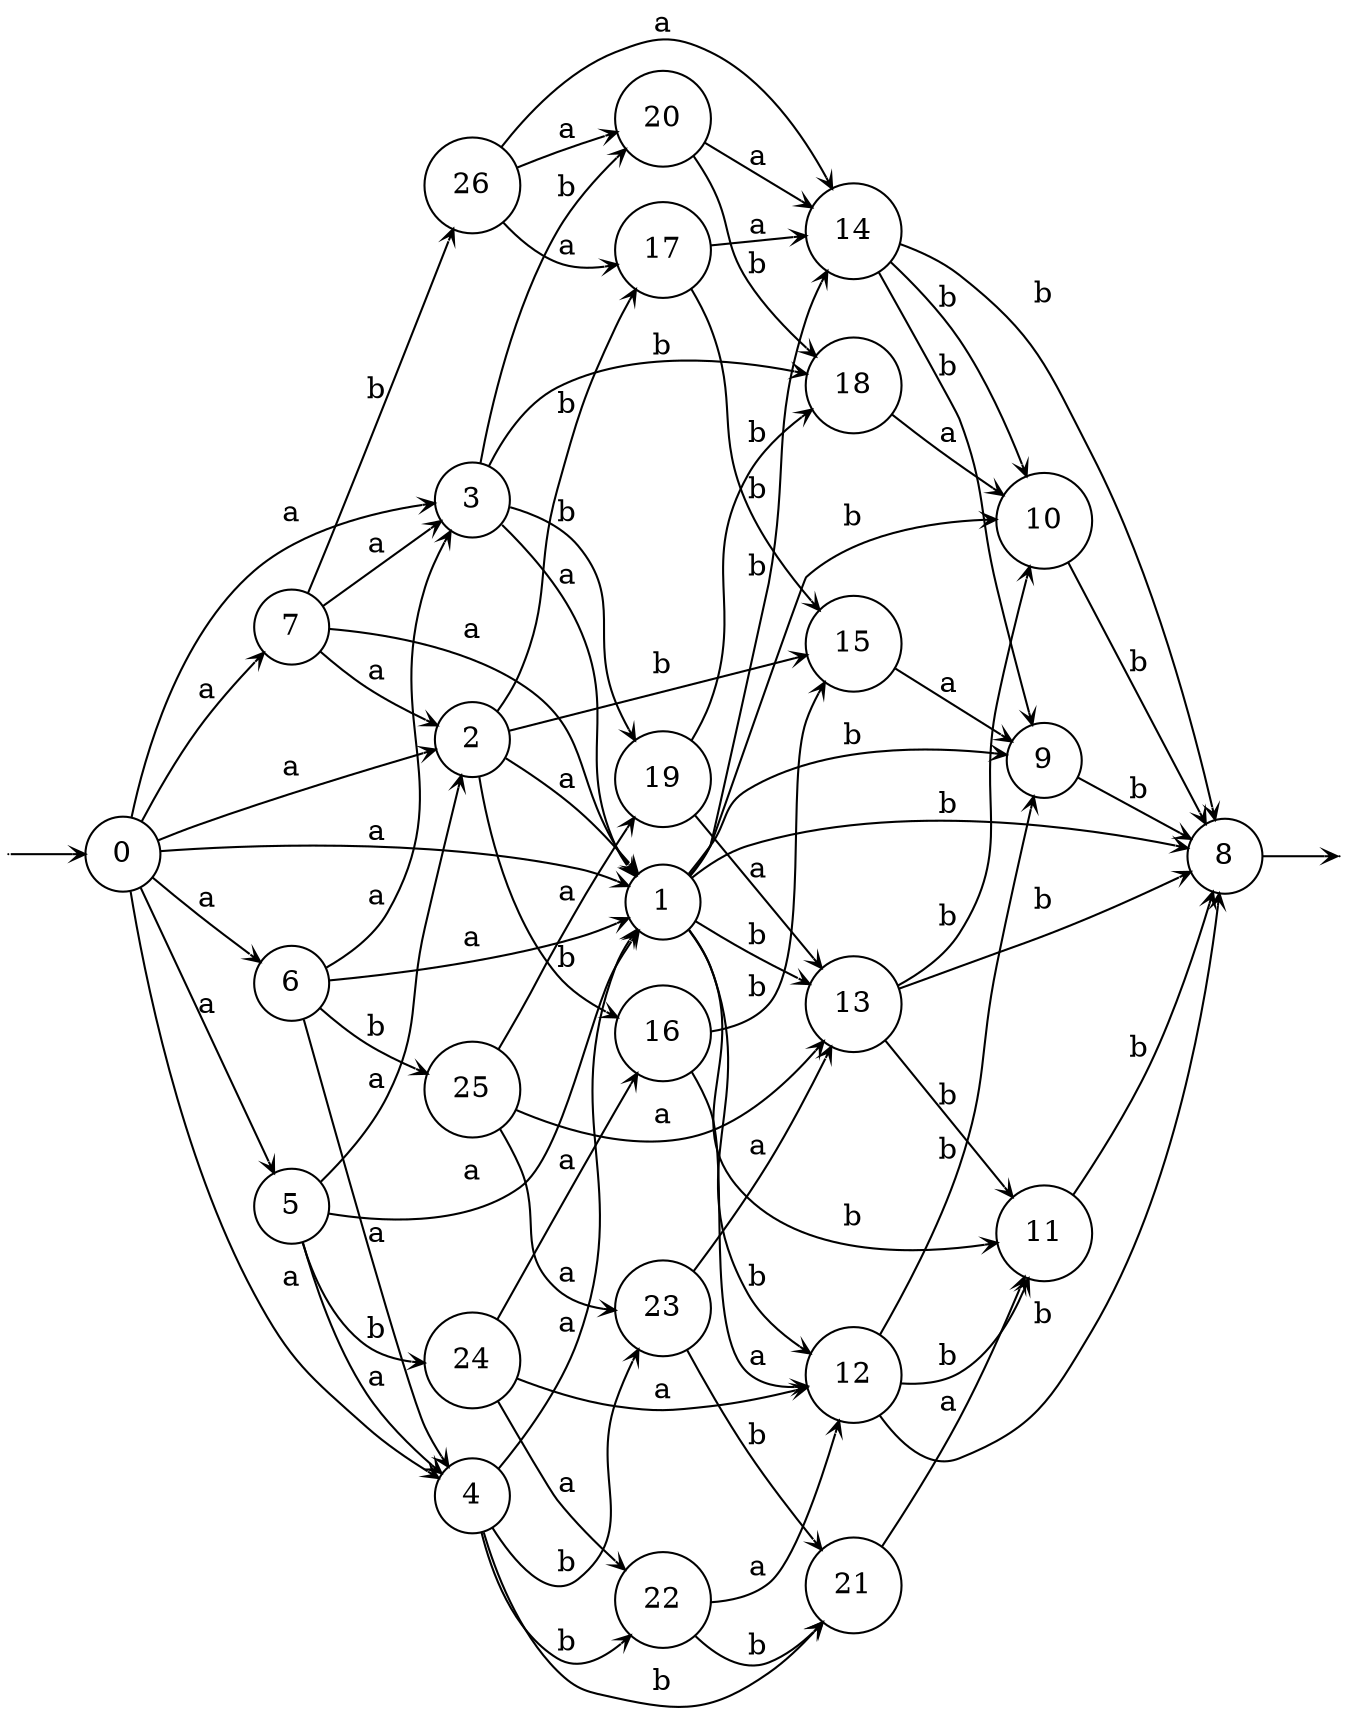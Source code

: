 digraph
{
  vcsn_context = "[ab]? → ℚ"
  rankdir = LR
  edge [arrowhead = vee, arrowsize = .6]
  {
    node [shape = point, width = 0]
    I0
    F8
  }
  {
    node [shape = circle, style = rounded, width = 0.5]
    0
    1
    2
    3
    4
    5
    6
    7
    8
    9
    10
    11
    12
    13
    14
    15
    16
    17
    18
    19
    20
    21
    22
    23
    24
    25
    26
  }
  I0 -> 0
  0 -> 1 [label = "a"]
  0 -> 2 [label = "a"]
  0 -> 3 [label = "a"]
  0 -> 4 [label = "a"]
  0 -> 5 [label = "a"]
  0 -> 6 [label = "a"]
  0 -> 7 [label = "a"]
  1 -> 8 [label = "b"]
  1 -> 9 [label = "b"]
  1 -> 10 [label = "b"]
  1 -> 11 [label = "b"]
  1 -> 12 [label = "b"]
  1 -> 13 [label = "b"]
  1 -> 14 [label = "b"]
  2 -> 1 [label = "a"]
  2 -> 15 [label = "b"]
  2 -> 16 [label = "b"]
  2 -> 17 [label = "b"]
  3 -> 1 [label = "a"]
  3 -> 18 [label = "b"]
  3 -> 19 [label = "b"]
  3 -> 20 [label = "b"]
  4 -> 1 [label = "a"]
  4 -> 21 [label = "b"]
  4 -> 22 [label = "b"]
  4 -> 23 [label = "b"]
  5 -> 1 [label = "a"]
  5 -> 2 [label = "a"]
  5 -> 4 [label = "a"]
  5 -> 24 [label = "b"]
  6 -> 1 [label = "a"]
  6 -> 3 [label = "a"]
  6 -> 4 [label = "a"]
  6 -> 25 [label = "b"]
  7 -> 1 [label = "a"]
  7 -> 2 [label = "a"]
  7 -> 3 [label = "a"]
  7 -> 26 [label = "b"]
  8 -> F8
  9 -> 8 [label = "b"]
  10 -> 8 [label = "b"]
  11 -> 8 [label = "b"]
  12 -> 8 [label = "b"]
  12 -> 9 [label = "b"]
  12 -> 11 [label = "b"]
  13 -> 8 [label = "b"]
  13 -> 10 [label = "b"]
  13 -> 11 [label = "b"]
  14 -> 8 [label = "b"]
  14 -> 9 [label = "b"]
  14 -> 10 [label = "b"]
  15 -> 9 [label = "a"]
  16 -> 12 [label = "a"]
  16 -> 15 [label = "b"]
  17 -> 14 [label = "a"]
  17 -> 15 [label = "b"]
  18 -> 10 [label = "a"]
  19 -> 13 [label = "a"]
  19 -> 18 [label = "b"]
  20 -> 14 [label = "a"]
  20 -> 18 [label = "b"]
  21 -> 11 [label = "a"]
  22 -> 12 [label = "a"]
  22 -> 21 [label = "b"]
  23 -> 13 [label = "a"]
  23 -> 21 [label = "b"]
  24 -> 12 [label = "a"]
  24 -> 16 [label = "a"]
  24 -> 22 [label = "a"]
  25 -> 13 [label = "a"]
  25 -> 19 [label = "a"]
  25 -> 23 [label = "a"]
  26 -> 14 [label = "a"]
  26 -> 17 [label = "a"]
  26 -> 20 [label = "a"]
}
